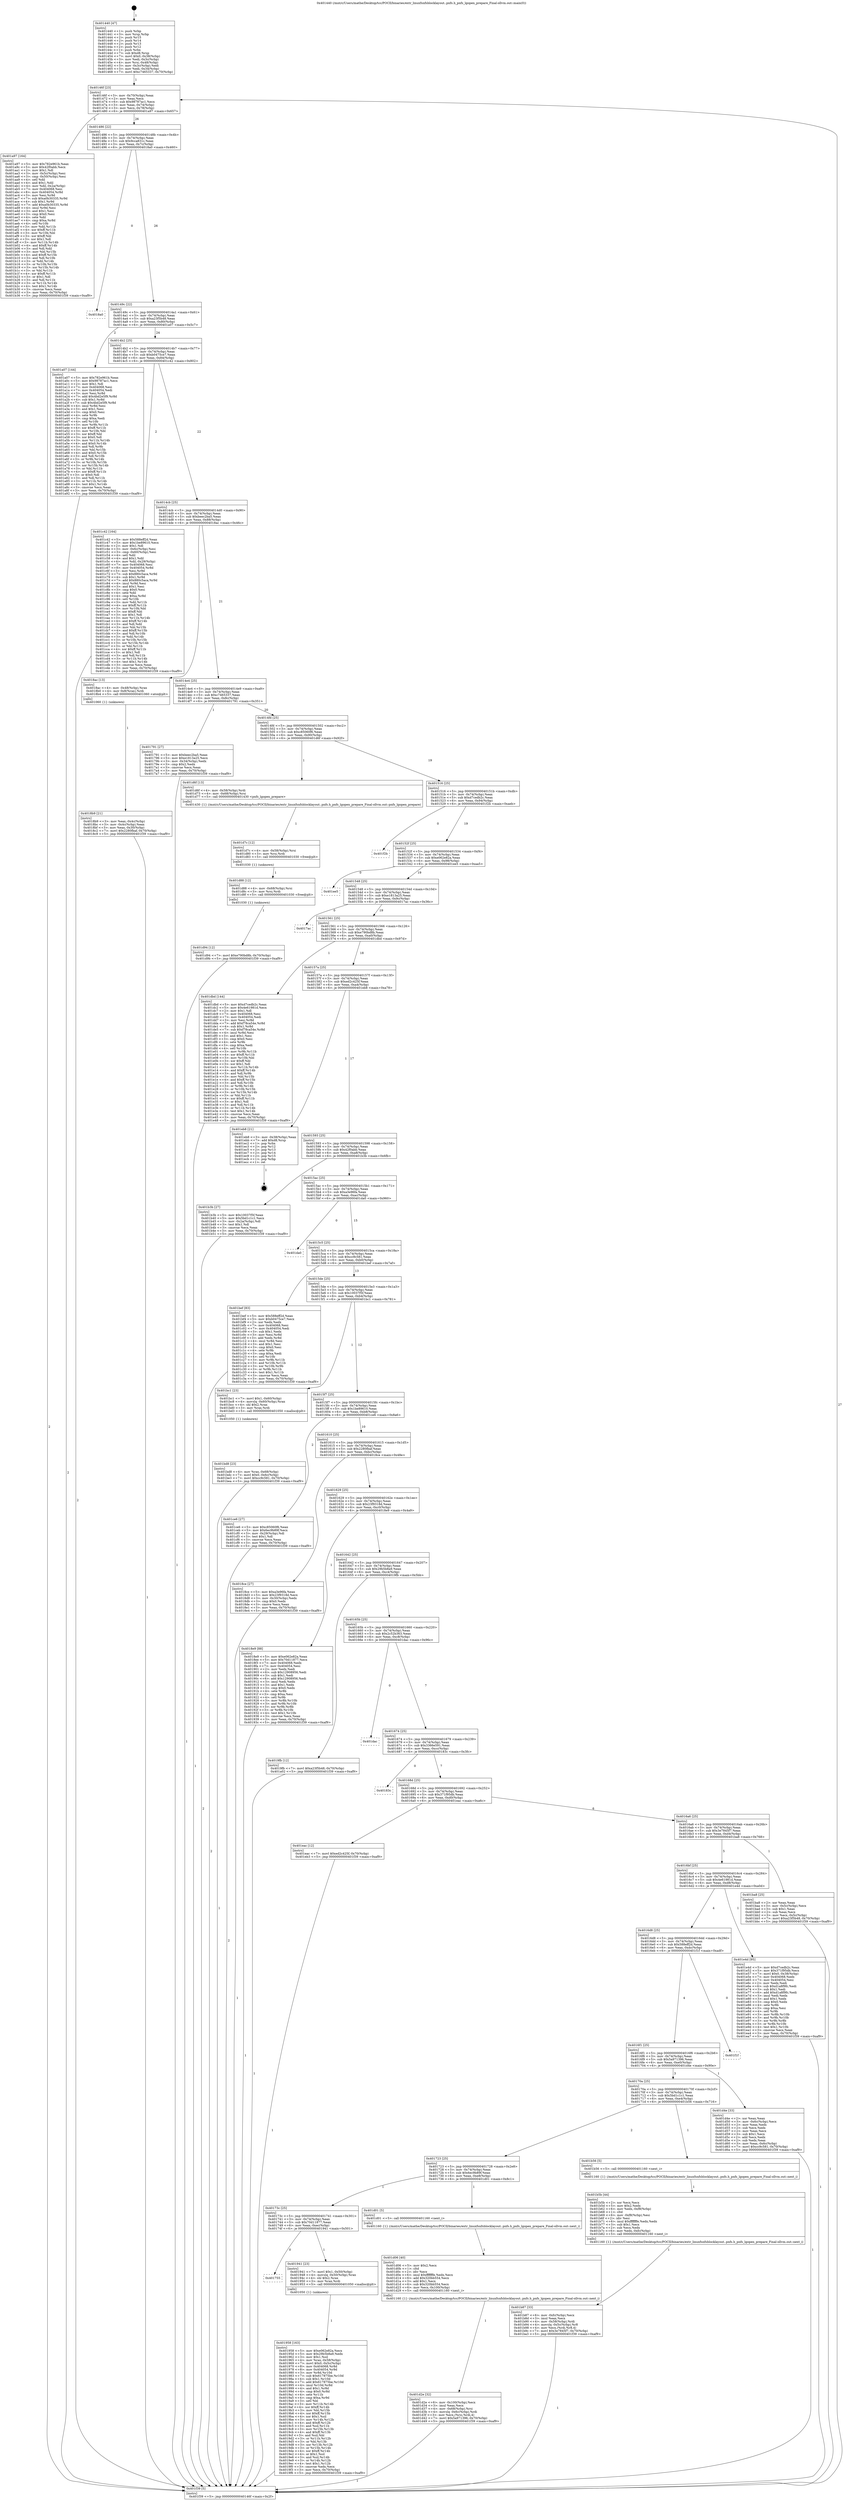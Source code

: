 digraph "0x401440" {
  label = "0x401440 (/mnt/c/Users/mathe/Desktop/tcc/POCII/binaries/extr_linuxfsnfsblocklayout..pnfs.h_pnfs_lgopen_prepare_Final-ollvm.out::main(0))"
  labelloc = "t"
  node[shape=record]

  Entry [label="",width=0.3,height=0.3,shape=circle,fillcolor=black,style=filled]
  "0x40146f" [label="{
     0x40146f [23]\l
     | [instrs]\l
     &nbsp;&nbsp;0x40146f \<+3\>: mov -0x70(%rbp),%eax\l
     &nbsp;&nbsp;0x401472 \<+2\>: mov %eax,%ecx\l
     &nbsp;&nbsp;0x401474 \<+6\>: sub $0x98787ac1,%ecx\l
     &nbsp;&nbsp;0x40147a \<+3\>: mov %eax,-0x74(%rbp)\l
     &nbsp;&nbsp;0x40147d \<+3\>: mov %ecx,-0x78(%rbp)\l
     &nbsp;&nbsp;0x401480 \<+6\>: je 0000000000401a97 \<main+0x657\>\l
  }"]
  "0x401a97" [label="{
     0x401a97 [164]\l
     | [instrs]\l
     &nbsp;&nbsp;0x401a97 \<+5\>: mov $0x782e961b,%eax\l
     &nbsp;&nbsp;0x401a9c \<+5\>: mov $0x42f0abb,%ecx\l
     &nbsp;&nbsp;0x401aa1 \<+2\>: mov $0x1,%dl\l
     &nbsp;&nbsp;0x401aa3 \<+3\>: mov -0x5c(%rbp),%esi\l
     &nbsp;&nbsp;0x401aa6 \<+3\>: cmp -0x50(%rbp),%esi\l
     &nbsp;&nbsp;0x401aa9 \<+4\>: setl %dil\l
     &nbsp;&nbsp;0x401aad \<+4\>: and $0x1,%dil\l
     &nbsp;&nbsp;0x401ab1 \<+4\>: mov %dil,-0x2a(%rbp)\l
     &nbsp;&nbsp;0x401ab5 \<+7\>: mov 0x404068,%esi\l
     &nbsp;&nbsp;0x401abc \<+8\>: mov 0x404054,%r8d\l
     &nbsp;&nbsp;0x401ac4 \<+3\>: mov %esi,%r9d\l
     &nbsp;&nbsp;0x401ac7 \<+7\>: sub $0xa0b30335,%r9d\l
     &nbsp;&nbsp;0x401ace \<+4\>: sub $0x1,%r9d\l
     &nbsp;&nbsp;0x401ad2 \<+7\>: add $0xa0b30335,%r9d\l
     &nbsp;&nbsp;0x401ad9 \<+4\>: imul %r9d,%esi\l
     &nbsp;&nbsp;0x401add \<+3\>: and $0x1,%esi\l
     &nbsp;&nbsp;0x401ae0 \<+3\>: cmp $0x0,%esi\l
     &nbsp;&nbsp;0x401ae3 \<+4\>: sete %dil\l
     &nbsp;&nbsp;0x401ae7 \<+4\>: cmp $0xa,%r8d\l
     &nbsp;&nbsp;0x401aeb \<+4\>: setl %r10b\l
     &nbsp;&nbsp;0x401aef \<+3\>: mov %dil,%r11b\l
     &nbsp;&nbsp;0x401af2 \<+4\>: xor $0xff,%r11b\l
     &nbsp;&nbsp;0x401af6 \<+3\>: mov %r10b,%bl\l
     &nbsp;&nbsp;0x401af9 \<+3\>: xor $0xff,%bl\l
     &nbsp;&nbsp;0x401afc \<+3\>: xor $0x1,%dl\l
     &nbsp;&nbsp;0x401aff \<+3\>: mov %r11b,%r14b\l
     &nbsp;&nbsp;0x401b02 \<+4\>: and $0xff,%r14b\l
     &nbsp;&nbsp;0x401b06 \<+3\>: and %dl,%dil\l
     &nbsp;&nbsp;0x401b09 \<+3\>: mov %bl,%r15b\l
     &nbsp;&nbsp;0x401b0c \<+4\>: and $0xff,%r15b\l
     &nbsp;&nbsp;0x401b10 \<+3\>: and %dl,%r10b\l
     &nbsp;&nbsp;0x401b13 \<+3\>: or %dil,%r14b\l
     &nbsp;&nbsp;0x401b16 \<+3\>: or %r10b,%r15b\l
     &nbsp;&nbsp;0x401b19 \<+3\>: xor %r15b,%r14b\l
     &nbsp;&nbsp;0x401b1c \<+3\>: or %bl,%r11b\l
     &nbsp;&nbsp;0x401b1f \<+4\>: xor $0xff,%r11b\l
     &nbsp;&nbsp;0x401b23 \<+3\>: or $0x1,%dl\l
     &nbsp;&nbsp;0x401b26 \<+3\>: and %dl,%r11b\l
     &nbsp;&nbsp;0x401b29 \<+3\>: or %r11b,%r14b\l
     &nbsp;&nbsp;0x401b2c \<+4\>: test $0x1,%r14b\l
     &nbsp;&nbsp;0x401b30 \<+3\>: cmovne %ecx,%eax\l
     &nbsp;&nbsp;0x401b33 \<+3\>: mov %eax,-0x70(%rbp)\l
     &nbsp;&nbsp;0x401b36 \<+5\>: jmp 0000000000401f39 \<main+0xaf9\>\l
  }"]
  "0x401486" [label="{
     0x401486 [22]\l
     | [instrs]\l
     &nbsp;&nbsp;0x401486 \<+5\>: jmp 000000000040148b \<main+0x4b\>\l
     &nbsp;&nbsp;0x40148b \<+3\>: mov -0x74(%rbp),%eax\l
     &nbsp;&nbsp;0x40148e \<+5\>: sub $0x9cca831c,%eax\l
     &nbsp;&nbsp;0x401493 \<+3\>: mov %eax,-0x7c(%rbp)\l
     &nbsp;&nbsp;0x401496 \<+6\>: je 00000000004018a0 \<main+0x460\>\l
  }"]
  Exit [label="",width=0.3,height=0.3,shape=circle,fillcolor=black,style=filled,peripheries=2]
  "0x4018a0" [label="{
     0x4018a0\l
  }", style=dashed]
  "0x40149c" [label="{
     0x40149c [22]\l
     | [instrs]\l
     &nbsp;&nbsp;0x40149c \<+5\>: jmp 00000000004014a1 \<main+0x61\>\l
     &nbsp;&nbsp;0x4014a1 \<+3\>: mov -0x74(%rbp),%eax\l
     &nbsp;&nbsp;0x4014a4 \<+5\>: sub $0xa23f5b48,%eax\l
     &nbsp;&nbsp;0x4014a9 \<+3\>: mov %eax,-0x80(%rbp)\l
     &nbsp;&nbsp;0x4014ac \<+6\>: je 0000000000401a07 \<main+0x5c7\>\l
  }"]
  "0x401d94" [label="{
     0x401d94 [12]\l
     | [instrs]\l
     &nbsp;&nbsp;0x401d94 \<+7\>: movl $0xe790bd8b,-0x70(%rbp)\l
     &nbsp;&nbsp;0x401d9b \<+5\>: jmp 0000000000401f39 \<main+0xaf9\>\l
  }"]
  "0x401a07" [label="{
     0x401a07 [144]\l
     | [instrs]\l
     &nbsp;&nbsp;0x401a07 \<+5\>: mov $0x782e961b,%eax\l
     &nbsp;&nbsp;0x401a0c \<+5\>: mov $0x98787ac1,%ecx\l
     &nbsp;&nbsp;0x401a11 \<+2\>: mov $0x1,%dl\l
     &nbsp;&nbsp;0x401a13 \<+7\>: mov 0x404068,%esi\l
     &nbsp;&nbsp;0x401a1a \<+7\>: mov 0x404054,%edi\l
     &nbsp;&nbsp;0x401a21 \<+3\>: mov %esi,%r8d\l
     &nbsp;&nbsp;0x401a24 \<+7\>: add $0x4bd2e5f9,%r8d\l
     &nbsp;&nbsp;0x401a2b \<+4\>: sub $0x1,%r8d\l
     &nbsp;&nbsp;0x401a2f \<+7\>: sub $0x4bd2e5f9,%r8d\l
     &nbsp;&nbsp;0x401a36 \<+4\>: imul %r8d,%esi\l
     &nbsp;&nbsp;0x401a3a \<+3\>: and $0x1,%esi\l
     &nbsp;&nbsp;0x401a3d \<+3\>: cmp $0x0,%esi\l
     &nbsp;&nbsp;0x401a40 \<+4\>: sete %r9b\l
     &nbsp;&nbsp;0x401a44 \<+3\>: cmp $0xa,%edi\l
     &nbsp;&nbsp;0x401a47 \<+4\>: setl %r10b\l
     &nbsp;&nbsp;0x401a4b \<+3\>: mov %r9b,%r11b\l
     &nbsp;&nbsp;0x401a4e \<+4\>: xor $0xff,%r11b\l
     &nbsp;&nbsp;0x401a52 \<+3\>: mov %r10b,%bl\l
     &nbsp;&nbsp;0x401a55 \<+3\>: xor $0xff,%bl\l
     &nbsp;&nbsp;0x401a58 \<+3\>: xor $0x0,%dl\l
     &nbsp;&nbsp;0x401a5b \<+3\>: mov %r11b,%r14b\l
     &nbsp;&nbsp;0x401a5e \<+4\>: and $0x0,%r14b\l
     &nbsp;&nbsp;0x401a62 \<+3\>: and %dl,%r9b\l
     &nbsp;&nbsp;0x401a65 \<+3\>: mov %bl,%r15b\l
     &nbsp;&nbsp;0x401a68 \<+4\>: and $0x0,%r15b\l
     &nbsp;&nbsp;0x401a6c \<+3\>: and %dl,%r10b\l
     &nbsp;&nbsp;0x401a6f \<+3\>: or %r9b,%r14b\l
     &nbsp;&nbsp;0x401a72 \<+3\>: or %r10b,%r15b\l
     &nbsp;&nbsp;0x401a75 \<+3\>: xor %r15b,%r14b\l
     &nbsp;&nbsp;0x401a78 \<+3\>: or %bl,%r11b\l
     &nbsp;&nbsp;0x401a7b \<+4\>: xor $0xff,%r11b\l
     &nbsp;&nbsp;0x401a7f \<+3\>: or $0x0,%dl\l
     &nbsp;&nbsp;0x401a82 \<+3\>: and %dl,%r11b\l
     &nbsp;&nbsp;0x401a85 \<+3\>: or %r11b,%r14b\l
     &nbsp;&nbsp;0x401a88 \<+4\>: test $0x1,%r14b\l
     &nbsp;&nbsp;0x401a8c \<+3\>: cmovne %ecx,%eax\l
     &nbsp;&nbsp;0x401a8f \<+3\>: mov %eax,-0x70(%rbp)\l
     &nbsp;&nbsp;0x401a92 \<+5\>: jmp 0000000000401f39 \<main+0xaf9\>\l
  }"]
  "0x4014b2" [label="{
     0x4014b2 [25]\l
     | [instrs]\l
     &nbsp;&nbsp;0x4014b2 \<+5\>: jmp 00000000004014b7 \<main+0x77\>\l
     &nbsp;&nbsp;0x4014b7 \<+3\>: mov -0x74(%rbp),%eax\l
     &nbsp;&nbsp;0x4014ba \<+5\>: sub $0xb0475ce7,%eax\l
     &nbsp;&nbsp;0x4014bf \<+6\>: mov %eax,-0x84(%rbp)\l
     &nbsp;&nbsp;0x4014c5 \<+6\>: je 0000000000401c42 \<main+0x802\>\l
  }"]
  "0x401d88" [label="{
     0x401d88 [12]\l
     | [instrs]\l
     &nbsp;&nbsp;0x401d88 \<+4\>: mov -0x68(%rbp),%rsi\l
     &nbsp;&nbsp;0x401d8c \<+3\>: mov %rsi,%rdi\l
     &nbsp;&nbsp;0x401d8f \<+5\>: call 0000000000401030 \<free@plt\>\l
     | [calls]\l
     &nbsp;&nbsp;0x401030 \{1\} (unknown)\l
  }"]
  "0x401c42" [label="{
     0x401c42 [164]\l
     | [instrs]\l
     &nbsp;&nbsp;0x401c42 \<+5\>: mov $0x588eff2d,%eax\l
     &nbsp;&nbsp;0x401c47 \<+5\>: mov $0x1be89610,%ecx\l
     &nbsp;&nbsp;0x401c4c \<+2\>: mov $0x1,%dl\l
     &nbsp;&nbsp;0x401c4e \<+3\>: mov -0x6c(%rbp),%esi\l
     &nbsp;&nbsp;0x401c51 \<+3\>: cmp -0x60(%rbp),%esi\l
     &nbsp;&nbsp;0x401c54 \<+4\>: setl %dil\l
     &nbsp;&nbsp;0x401c58 \<+4\>: and $0x1,%dil\l
     &nbsp;&nbsp;0x401c5c \<+4\>: mov %dil,-0x29(%rbp)\l
     &nbsp;&nbsp;0x401c60 \<+7\>: mov 0x404068,%esi\l
     &nbsp;&nbsp;0x401c67 \<+8\>: mov 0x404054,%r8d\l
     &nbsp;&nbsp;0x401c6f \<+3\>: mov %esi,%r9d\l
     &nbsp;&nbsp;0x401c72 \<+7\>: sub $0x880c5aca,%r9d\l
     &nbsp;&nbsp;0x401c79 \<+4\>: sub $0x1,%r9d\l
     &nbsp;&nbsp;0x401c7d \<+7\>: add $0x880c5aca,%r9d\l
     &nbsp;&nbsp;0x401c84 \<+4\>: imul %r9d,%esi\l
     &nbsp;&nbsp;0x401c88 \<+3\>: and $0x1,%esi\l
     &nbsp;&nbsp;0x401c8b \<+3\>: cmp $0x0,%esi\l
     &nbsp;&nbsp;0x401c8e \<+4\>: sete %dil\l
     &nbsp;&nbsp;0x401c92 \<+4\>: cmp $0xa,%r8d\l
     &nbsp;&nbsp;0x401c96 \<+4\>: setl %r10b\l
     &nbsp;&nbsp;0x401c9a \<+3\>: mov %dil,%r11b\l
     &nbsp;&nbsp;0x401c9d \<+4\>: xor $0xff,%r11b\l
     &nbsp;&nbsp;0x401ca1 \<+3\>: mov %r10b,%bl\l
     &nbsp;&nbsp;0x401ca4 \<+3\>: xor $0xff,%bl\l
     &nbsp;&nbsp;0x401ca7 \<+3\>: xor $0x1,%dl\l
     &nbsp;&nbsp;0x401caa \<+3\>: mov %r11b,%r14b\l
     &nbsp;&nbsp;0x401cad \<+4\>: and $0xff,%r14b\l
     &nbsp;&nbsp;0x401cb1 \<+3\>: and %dl,%dil\l
     &nbsp;&nbsp;0x401cb4 \<+3\>: mov %bl,%r15b\l
     &nbsp;&nbsp;0x401cb7 \<+4\>: and $0xff,%r15b\l
     &nbsp;&nbsp;0x401cbb \<+3\>: and %dl,%r10b\l
     &nbsp;&nbsp;0x401cbe \<+3\>: or %dil,%r14b\l
     &nbsp;&nbsp;0x401cc1 \<+3\>: or %r10b,%r15b\l
     &nbsp;&nbsp;0x401cc4 \<+3\>: xor %r15b,%r14b\l
     &nbsp;&nbsp;0x401cc7 \<+3\>: or %bl,%r11b\l
     &nbsp;&nbsp;0x401cca \<+4\>: xor $0xff,%r11b\l
     &nbsp;&nbsp;0x401cce \<+3\>: or $0x1,%dl\l
     &nbsp;&nbsp;0x401cd1 \<+3\>: and %dl,%r11b\l
     &nbsp;&nbsp;0x401cd4 \<+3\>: or %r11b,%r14b\l
     &nbsp;&nbsp;0x401cd7 \<+4\>: test $0x1,%r14b\l
     &nbsp;&nbsp;0x401cdb \<+3\>: cmovne %ecx,%eax\l
     &nbsp;&nbsp;0x401cde \<+3\>: mov %eax,-0x70(%rbp)\l
     &nbsp;&nbsp;0x401ce1 \<+5\>: jmp 0000000000401f39 \<main+0xaf9\>\l
  }"]
  "0x4014cb" [label="{
     0x4014cb [25]\l
     | [instrs]\l
     &nbsp;&nbsp;0x4014cb \<+5\>: jmp 00000000004014d0 \<main+0x90\>\l
     &nbsp;&nbsp;0x4014d0 \<+3\>: mov -0x74(%rbp),%eax\l
     &nbsp;&nbsp;0x4014d3 \<+5\>: sub $0xbeec2ba5,%eax\l
     &nbsp;&nbsp;0x4014d8 \<+6\>: mov %eax,-0x88(%rbp)\l
     &nbsp;&nbsp;0x4014de \<+6\>: je 00000000004018ac \<main+0x46c\>\l
  }"]
  "0x401d7c" [label="{
     0x401d7c [12]\l
     | [instrs]\l
     &nbsp;&nbsp;0x401d7c \<+4\>: mov -0x58(%rbp),%rsi\l
     &nbsp;&nbsp;0x401d80 \<+3\>: mov %rsi,%rdi\l
     &nbsp;&nbsp;0x401d83 \<+5\>: call 0000000000401030 \<free@plt\>\l
     | [calls]\l
     &nbsp;&nbsp;0x401030 \{1\} (unknown)\l
  }"]
  "0x4018ac" [label="{
     0x4018ac [13]\l
     | [instrs]\l
     &nbsp;&nbsp;0x4018ac \<+4\>: mov -0x48(%rbp),%rax\l
     &nbsp;&nbsp;0x4018b0 \<+4\>: mov 0x8(%rax),%rdi\l
     &nbsp;&nbsp;0x4018b4 \<+5\>: call 0000000000401060 \<atoi@plt\>\l
     | [calls]\l
     &nbsp;&nbsp;0x401060 \{1\} (unknown)\l
  }"]
  "0x4014e4" [label="{
     0x4014e4 [25]\l
     | [instrs]\l
     &nbsp;&nbsp;0x4014e4 \<+5\>: jmp 00000000004014e9 \<main+0xa9\>\l
     &nbsp;&nbsp;0x4014e9 \<+3\>: mov -0x74(%rbp),%eax\l
     &nbsp;&nbsp;0x4014ec \<+5\>: sub $0xc7465337,%eax\l
     &nbsp;&nbsp;0x4014f1 \<+6\>: mov %eax,-0x8c(%rbp)\l
     &nbsp;&nbsp;0x4014f7 \<+6\>: je 0000000000401791 \<main+0x351\>\l
  }"]
  "0x401d2e" [label="{
     0x401d2e [32]\l
     | [instrs]\l
     &nbsp;&nbsp;0x401d2e \<+6\>: mov -0x100(%rbp),%ecx\l
     &nbsp;&nbsp;0x401d34 \<+3\>: imul %eax,%ecx\l
     &nbsp;&nbsp;0x401d37 \<+4\>: mov -0x68(%rbp),%rsi\l
     &nbsp;&nbsp;0x401d3b \<+4\>: movslq -0x6c(%rbp),%rdi\l
     &nbsp;&nbsp;0x401d3f \<+3\>: mov %ecx,(%rsi,%rdi,4)\l
     &nbsp;&nbsp;0x401d42 \<+7\>: movl $0x5a971396,-0x70(%rbp)\l
     &nbsp;&nbsp;0x401d49 \<+5\>: jmp 0000000000401f39 \<main+0xaf9\>\l
  }"]
  "0x401791" [label="{
     0x401791 [27]\l
     | [instrs]\l
     &nbsp;&nbsp;0x401791 \<+5\>: mov $0xbeec2ba5,%eax\l
     &nbsp;&nbsp;0x401796 \<+5\>: mov $0xe1813a25,%ecx\l
     &nbsp;&nbsp;0x40179b \<+3\>: mov -0x34(%rbp),%edx\l
     &nbsp;&nbsp;0x40179e \<+3\>: cmp $0x2,%edx\l
     &nbsp;&nbsp;0x4017a1 \<+3\>: cmovne %ecx,%eax\l
     &nbsp;&nbsp;0x4017a4 \<+3\>: mov %eax,-0x70(%rbp)\l
     &nbsp;&nbsp;0x4017a7 \<+5\>: jmp 0000000000401f39 \<main+0xaf9\>\l
  }"]
  "0x4014fd" [label="{
     0x4014fd [25]\l
     | [instrs]\l
     &nbsp;&nbsp;0x4014fd \<+5\>: jmp 0000000000401502 \<main+0xc2\>\l
     &nbsp;&nbsp;0x401502 \<+3\>: mov -0x74(%rbp),%eax\l
     &nbsp;&nbsp;0x401505 \<+5\>: sub $0xc85060f6,%eax\l
     &nbsp;&nbsp;0x40150a \<+6\>: mov %eax,-0x90(%rbp)\l
     &nbsp;&nbsp;0x401510 \<+6\>: je 0000000000401d6f \<main+0x92f\>\l
  }"]
  "0x401f39" [label="{
     0x401f39 [5]\l
     | [instrs]\l
     &nbsp;&nbsp;0x401f39 \<+5\>: jmp 000000000040146f \<main+0x2f\>\l
  }"]
  "0x401440" [label="{
     0x401440 [47]\l
     | [instrs]\l
     &nbsp;&nbsp;0x401440 \<+1\>: push %rbp\l
     &nbsp;&nbsp;0x401441 \<+3\>: mov %rsp,%rbp\l
     &nbsp;&nbsp;0x401444 \<+2\>: push %r15\l
     &nbsp;&nbsp;0x401446 \<+2\>: push %r14\l
     &nbsp;&nbsp;0x401448 \<+2\>: push %r13\l
     &nbsp;&nbsp;0x40144a \<+2\>: push %r12\l
     &nbsp;&nbsp;0x40144c \<+1\>: push %rbx\l
     &nbsp;&nbsp;0x40144d \<+7\>: sub $0xd8,%rsp\l
     &nbsp;&nbsp;0x401454 \<+7\>: movl $0x0,-0x38(%rbp)\l
     &nbsp;&nbsp;0x40145b \<+3\>: mov %edi,-0x3c(%rbp)\l
     &nbsp;&nbsp;0x40145e \<+4\>: mov %rsi,-0x48(%rbp)\l
     &nbsp;&nbsp;0x401462 \<+3\>: mov -0x3c(%rbp),%edi\l
     &nbsp;&nbsp;0x401465 \<+3\>: mov %edi,-0x34(%rbp)\l
     &nbsp;&nbsp;0x401468 \<+7\>: movl $0xc7465337,-0x70(%rbp)\l
  }"]
  "0x4018b9" [label="{
     0x4018b9 [21]\l
     | [instrs]\l
     &nbsp;&nbsp;0x4018b9 \<+3\>: mov %eax,-0x4c(%rbp)\l
     &nbsp;&nbsp;0x4018bc \<+3\>: mov -0x4c(%rbp),%eax\l
     &nbsp;&nbsp;0x4018bf \<+3\>: mov %eax,-0x30(%rbp)\l
     &nbsp;&nbsp;0x4018c2 \<+7\>: movl $0x2280fbaf,-0x70(%rbp)\l
     &nbsp;&nbsp;0x4018c9 \<+5\>: jmp 0000000000401f39 \<main+0xaf9\>\l
  }"]
  "0x401d06" [label="{
     0x401d06 [40]\l
     | [instrs]\l
     &nbsp;&nbsp;0x401d06 \<+5\>: mov $0x2,%ecx\l
     &nbsp;&nbsp;0x401d0b \<+1\>: cltd\l
     &nbsp;&nbsp;0x401d0c \<+2\>: idiv %ecx\l
     &nbsp;&nbsp;0x401d0e \<+6\>: imul $0xfffffffe,%edx,%ecx\l
     &nbsp;&nbsp;0x401d14 \<+6\>: add $0x320bb554,%ecx\l
     &nbsp;&nbsp;0x401d1a \<+3\>: add $0x1,%ecx\l
     &nbsp;&nbsp;0x401d1d \<+6\>: sub $0x320bb554,%ecx\l
     &nbsp;&nbsp;0x401d23 \<+6\>: mov %ecx,-0x100(%rbp)\l
     &nbsp;&nbsp;0x401d29 \<+5\>: call 0000000000401160 \<next_i\>\l
     | [calls]\l
     &nbsp;&nbsp;0x401160 \{1\} (/mnt/c/Users/mathe/Desktop/tcc/POCII/binaries/extr_linuxfsnfsblocklayout..pnfs.h_pnfs_lgopen_prepare_Final-ollvm.out::next_i)\l
  }"]
  "0x401d6f" [label="{
     0x401d6f [13]\l
     | [instrs]\l
     &nbsp;&nbsp;0x401d6f \<+4\>: mov -0x58(%rbp),%rdi\l
     &nbsp;&nbsp;0x401d73 \<+4\>: mov -0x68(%rbp),%rsi\l
     &nbsp;&nbsp;0x401d77 \<+5\>: call 0000000000401430 \<pnfs_lgopen_prepare\>\l
     | [calls]\l
     &nbsp;&nbsp;0x401430 \{1\} (/mnt/c/Users/mathe/Desktop/tcc/POCII/binaries/extr_linuxfsnfsblocklayout..pnfs.h_pnfs_lgopen_prepare_Final-ollvm.out::pnfs_lgopen_prepare)\l
  }"]
  "0x401516" [label="{
     0x401516 [25]\l
     | [instrs]\l
     &nbsp;&nbsp;0x401516 \<+5\>: jmp 000000000040151b \<main+0xdb\>\l
     &nbsp;&nbsp;0x40151b \<+3\>: mov -0x74(%rbp),%eax\l
     &nbsp;&nbsp;0x40151e \<+5\>: sub $0xd7cedb2c,%eax\l
     &nbsp;&nbsp;0x401523 \<+6\>: mov %eax,-0x94(%rbp)\l
     &nbsp;&nbsp;0x401529 \<+6\>: je 0000000000401f2b \<main+0xaeb\>\l
  }"]
  "0x401bd8" [label="{
     0x401bd8 [23]\l
     | [instrs]\l
     &nbsp;&nbsp;0x401bd8 \<+4\>: mov %rax,-0x68(%rbp)\l
     &nbsp;&nbsp;0x401bdc \<+7\>: movl $0x0,-0x6c(%rbp)\l
     &nbsp;&nbsp;0x401be3 \<+7\>: movl $0xcc9c581,-0x70(%rbp)\l
     &nbsp;&nbsp;0x401bea \<+5\>: jmp 0000000000401f39 \<main+0xaf9\>\l
  }"]
  "0x401f2b" [label="{
     0x401f2b\l
  }", style=dashed]
  "0x40152f" [label="{
     0x40152f [25]\l
     | [instrs]\l
     &nbsp;&nbsp;0x40152f \<+5\>: jmp 0000000000401534 \<main+0xf4\>\l
     &nbsp;&nbsp;0x401534 \<+3\>: mov -0x74(%rbp),%eax\l
     &nbsp;&nbsp;0x401537 \<+5\>: sub $0xe062e82a,%eax\l
     &nbsp;&nbsp;0x40153c \<+6\>: mov %eax,-0x98(%rbp)\l
     &nbsp;&nbsp;0x401542 \<+6\>: je 0000000000401ee5 \<main+0xaa5\>\l
  }"]
  "0x401b87" [label="{
     0x401b87 [33]\l
     | [instrs]\l
     &nbsp;&nbsp;0x401b87 \<+6\>: mov -0xfc(%rbp),%ecx\l
     &nbsp;&nbsp;0x401b8d \<+3\>: imul %eax,%ecx\l
     &nbsp;&nbsp;0x401b90 \<+4\>: mov -0x58(%rbp),%rdi\l
     &nbsp;&nbsp;0x401b94 \<+4\>: movslq -0x5c(%rbp),%r8\l
     &nbsp;&nbsp;0x401b98 \<+4\>: mov %ecx,(%rdi,%r8,4)\l
     &nbsp;&nbsp;0x401b9c \<+7\>: movl $0x3e7845f7,-0x70(%rbp)\l
     &nbsp;&nbsp;0x401ba3 \<+5\>: jmp 0000000000401f39 \<main+0xaf9\>\l
  }"]
  "0x401ee5" [label="{
     0x401ee5\l
  }", style=dashed]
  "0x401548" [label="{
     0x401548 [25]\l
     | [instrs]\l
     &nbsp;&nbsp;0x401548 \<+5\>: jmp 000000000040154d \<main+0x10d\>\l
     &nbsp;&nbsp;0x40154d \<+3\>: mov -0x74(%rbp),%eax\l
     &nbsp;&nbsp;0x401550 \<+5\>: sub $0xe1813a25,%eax\l
     &nbsp;&nbsp;0x401555 \<+6\>: mov %eax,-0x9c(%rbp)\l
     &nbsp;&nbsp;0x40155b \<+6\>: je 00000000004017ac \<main+0x36c\>\l
  }"]
  "0x401b5b" [label="{
     0x401b5b [44]\l
     | [instrs]\l
     &nbsp;&nbsp;0x401b5b \<+2\>: xor %ecx,%ecx\l
     &nbsp;&nbsp;0x401b5d \<+5\>: mov $0x2,%edx\l
     &nbsp;&nbsp;0x401b62 \<+6\>: mov %edx,-0xf8(%rbp)\l
     &nbsp;&nbsp;0x401b68 \<+1\>: cltd\l
     &nbsp;&nbsp;0x401b69 \<+6\>: mov -0xf8(%rbp),%esi\l
     &nbsp;&nbsp;0x401b6f \<+2\>: idiv %esi\l
     &nbsp;&nbsp;0x401b71 \<+6\>: imul $0xfffffffe,%edx,%edx\l
     &nbsp;&nbsp;0x401b77 \<+3\>: sub $0x1,%ecx\l
     &nbsp;&nbsp;0x401b7a \<+2\>: sub %ecx,%edx\l
     &nbsp;&nbsp;0x401b7c \<+6\>: mov %edx,-0xfc(%rbp)\l
     &nbsp;&nbsp;0x401b82 \<+5\>: call 0000000000401160 \<next_i\>\l
     | [calls]\l
     &nbsp;&nbsp;0x401160 \{1\} (/mnt/c/Users/mathe/Desktop/tcc/POCII/binaries/extr_linuxfsnfsblocklayout..pnfs.h_pnfs_lgopen_prepare_Final-ollvm.out::next_i)\l
  }"]
  "0x4017ac" [label="{
     0x4017ac\l
  }", style=dashed]
  "0x401561" [label="{
     0x401561 [25]\l
     | [instrs]\l
     &nbsp;&nbsp;0x401561 \<+5\>: jmp 0000000000401566 \<main+0x126\>\l
     &nbsp;&nbsp;0x401566 \<+3\>: mov -0x74(%rbp),%eax\l
     &nbsp;&nbsp;0x401569 \<+5\>: sub $0xe790bd8b,%eax\l
     &nbsp;&nbsp;0x40156e \<+6\>: mov %eax,-0xa0(%rbp)\l
     &nbsp;&nbsp;0x401574 \<+6\>: je 0000000000401dbd \<main+0x97d\>\l
  }"]
  "0x401958" [label="{
     0x401958 [163]\l
     | [instrs]\l
     &nbsp;&nbsp;0x401958 \<+5\>: mov $0xe062e82a,%ecx\l
     &nbsp;&nbsp;0x40195d \<+5\>: mov $0x29b5b8a9,%edx\l
     &nbsp;&nbsp;0x401962 \<+3\>: mov $0x1,%sil\l
     &nbsp;&nbsp;0x401965 \<+4\>: mov %rax,-0x58(%rbp)\l
     &nbsp;&nbsp;0x401969 \<+7\>: movl $0x0,-0x5c(%rbp)\l
     &nbsp;&nbsp;0x401970 \<+8\>: mov 0x404068,%r8d\l
     &nbsp;&nbsp;0x401978 \<+8\>: mov 0x404054,%r9d\l
     &nbsp;&nbsp;0x401980 \<+3\>: mov %r8d,%r10d\l
     &nbsp;&nbsp;0x401983 \<+7\>: sub $0x617875be,%r10d\l
     &nbsp;&nbsp;0x40198a \<+4\>: sub $0x1,%r10d\l
     &nbsp;&nbsp;0x40198e \<+7\>: add $0x617875be,%r10d\l
     &nbsp;&nbsp;0x401995 \<+4\>: imul %r10d,%r8d\l
     &nbsp;&nbsp;0x401999 \<+4\>: and $0x1,%r8d\l
     &nbsp;&nbsp;0x40199d \<+4\>: cmp $0x0,%r8d\l
     &nbsp;&nbsp;0x4019a1 \<+4\>: sete %r11b\l
     &nbsp;&nbsp;0x4019a5 \<+4\>: cmp $0xa,%r9d\l
     &nbsp;&nbsp;0x4019a9 \<+3\>: setl %bl\l
     &nbsp;&nbsp;0x4019ac \<+3\>: mov %r11b,%r14b\l
     &nbsp;&nbsp;0x4019af \<+4\>: xor $0xff,%r14b\l
     &nbsp;&nbsp;0x4019b3 \<+3\>: mov %bl,%r15b\l
     &nbsp;&nbsp;0x4019b6 \<+4\>: xor $0xff,%r15b\l
     &nbsp;&nbsp;0x4019ba \<+4\>: xor $0x1,%sil\l
     &nbsp;&nbsp;0x4019be \<+3\>: mov %r14b,%r12b\l
     &nbsp;&nbsp;0x4019c1 \<+4\>: and $0xff,%r12b\l
     &nbsp;&nbsp;0x4019c5 \<+3\>: and %sil,%r11b\l
     &nbsp;&nbsp;0x4019c8 \<+3\>: mov %r15b,%r13b\l
     &nbsp;&nbsp;0x4019cb \<+4\>: and $0xff,%r13b\l
     &nbsp;&nbsp;0x4019cf \<+3\>: and %sil,%bl\l
     &nbsp;&nbsp;0x4019d2 \<+3\>: or %r11b,%r12b\l
     &nbsp;&nbsp;0x4019d5 \<+3\>: or %bl,%r13b\l
     &nbsp;&nbsp;0x4019d8 \<+3\>: xor %r13b,%r12b\l
     &nbsp;&nbsp;0x4019db \<+3\>: or %r15b,%r14b\l
     &nbsp;&nbsp;0x4019de \<+4\>: xor $0xff,%r14b\l
     &nbsp;&nbsp;0x4019e2 \<+4\>: or $0x1,%sil\l
     &nbsp;&nbsp;0x4019e6 \<+3\>: and %sil,%r14b\l
     &nbsp;&nbsp;0x4019e9 \<+3\>: or %r14b,%r12b\l
     &nbsp;&nbsp;0x4019ec \<+4\>: test $0x1,%r12b\l
     &nbsp;&nbsp;0x4019f0 \<+3\>: cmovne %edx,%ecx\l
     &nbsp;&nbsp;0x4019f3 \<+3\>: mov %ecx,-0x70(%rbp)\l
     &nbsp;&nbsp;0x4019f6 \<+5\>: jmp 0000000000401f39 \<main+0xaf9\>\l
  }"]
  "0x401dbd" [label="{
     0x401dbd [144]\l
     | [instrs]\l
     &nbsp;&nbsp;0x401dbd \<+5\>: mov $0xd7cedb2c,%eax\l
     &nbsp;&nbsp;0x401dc2 \<+5\>: mov $0x4e61981d,%ecx\l
     &nbsp;&nbsp;0x401dc7 \<+2\>: mov $0x1,%dl\l
     &nbsp;&nbsp;0x401dc9 \<+7\>: mov 0x404068,%esi\l
     &nbsp;&nbsp;0x401dd0 \<+7\>: mov 0x404054,%edi\l
     &nbsp;&nbsp;0x401dd7 \<+3\>: mov %esi,%r8d\l
     &nbsp;&nbsp;0x401dda \<+7\>: add $0xf78ca54e,%r8d\l
     &nbsp;&nbsp;0x401de1 \<+4\>: sub $0x1,%r8d\l
     &nbsp;&nbsp;0x401de5 \<+7\>: sub $0xf78ca54e,%r8d\l
     &nbsp;&nbsp;0x401dec \<+4\>: imul %r8d,%esi\l
     &nbsp;&nbsp;0x401df0 \<+3\>: and $0x1,%esi\l
     &nbsp;&nbsp;0x401df3 \<+3\>: cmp $0x0,%esi\l
     &nbsp;&nbsp;0x401df6 \<+4\>: sete %r9b\l
     &nbsp;&nbsp;0x401dfa \<+3\>: cmp $0xa,%edi\l
     &nbsp;&nbsp;0x401dfd \<+4\>: setl %r10b\l
     &nbsp;&nbsp;0x401e01 \<+3\>: mov %r9b,%r11b\l
     &nbsp;&nbsp;0x401e04 \<+4\>: xor $0xff,%r11b\l
     &nbsp;&nbsp;0x401e08 \<+3\>: mov %r10b,%bl\l
     &nbsp;&nbsp;0x401e0b \<+3\>: xor $0xff,%bl\l
     &nbsp;&nbsp;0x401e0e \<+3\>: xor $0x1,%dl\l
     &nbsp;&nbsp;0x401e11 \<+3\>: mov %r11b,%r14b\l
     &nbsp;&nbsp;0x401e14 \<+4\>: and $0xff,%r14b\l
     &nbsp;&nbsp;0x401e18 \<+3\>: and %dl,%r9b\l
     &nbsp;&nbsp;0x401e1b \<+3\>: mov %bl,%r15b\l
     &nbsp;&nbsp;0x401e1e \<+4\>: and $0xff,%r15b\l
     &nbsp;&nbsp;0x401e22 \<+3\>: and %dl,%r10b\l
     &nbsp;&nbsp;0x401e25 \<+3\>: or %r9b,%r14b\l
     &nbsp;&nbsp;0x401e28 \<+3\>: or %r10b,%r15b\l
     &nbsp;&nbsp;0x401e2b \<+3\>: xor %r15b,%r14b\l
     &nbsp;&nbsp;0x401e2e \<+3\>: or %bl,%r11b\l
     &nbsp;&nbsp;0x401e31 \<+4\>: xor $0xff,%r11b\l
     &nbsp;&nbsp;0x401e35 \<+3\>: or $0x1,%dl\l
     &nbsp;&nbsp;0x401e38 \<+3\>: and %dl,%r11b\l
     &nbsp;&nbsp;0x401e3b \<+3\>: or %r11b,%r14b\l
     &nbsp;&nbsp;0x401e3e \<+4\>: test $0x1,%r14b\l
     &nbsp;&nbsp;0x401e42 \<+3\>: cmovne %ecx,%eax\l
     &nbsp;&nbsp;0x401e45 \<+3\>: mov %eax,-0x70(%rbp)\l
     &nbsp;&nbsp;0x401e48 \<+5\>: jmp 0000000000401f39 \<main+0xaf9\>\l
  }"]
  "0x40157a" [label="{
     0x40157a [25]\l
     | [instrs]\l
     &nbsp;&nbsp;0x40157a \<+5\>: jmp 000000000040157f \<main+0x13f\>\l
     &nbsp;&nbsp;0x40157f \<+3\>: mov -0x74(%rbp),%eax\l
     &nbsp;&nbsp;0x401582 \<+5\>: sub $0xed2c425f,%eax\l
     &nbsp;&nbsp;0x401587 \<+6\>: mov %eax,-0xa4(%rbp)\l
     &nbsp;&nbsp;0x40158d \<+6\>: je 0000000000401eb8 \<main+0xa78\>\l
  }"]
  "0x401755" [label="{
     0x401755\l
  }", style=dashed]
  "0x401eb8" [label="{
     0x401eb8 [21]\l
     | [instrs]\l
     &nbsp;&nbsp;0x401eb8 \<+3\>: mov -0x38(%rbp),%eax\l
     &nbsp;&nbsp;0x401ebb \<+7\>: add $0xd8,%rsp\l
     &nbsp;&nbsp;0x401ec2 \<+1\>: pop %rbx\l
     &nbsp;&nbsp;0x401ec3 \<+2\>: pop %r12\l
     &nbsp;&nbsp;0x401ec5 \<+2\>: pop %r13\l
     &nbsp;&nbsp;0x401ec7 \<+2\>: pop %r14\l
     &nbsp;&nbsp;0x401ec9 \<+2\>: pop %r15\l
     &nbsp;&nbsp;0x401ecb \<+1\>: pop %rbp\l
     &nbsp;&nbsp;0x401ecc \<+1\>: ret\l
  }"]
  "0x401593" [label="{
     0x401593 [25]\l
     | [instrs]\l
     &nbsp;&nbsp;0x401593 \<+5\>: jmp 0000000000401598 \<main+0x158\>\l
     &nbsp;&nbsp;0x401598 \<+3\>: mov -0x74(%rbp),%eax\l
     &nbsp;&nbsp;0x40159b \<+5\>: sub $0x42f0abb,%eax\l
     &nbsp;&nbsp;0x4015a0 \<+6\>: mov %eax,-0xa8(%rbp)\l
     &nbsp;&nbsp;0x4015a6 \<+6\>: je 0000000000401b3b \<main+0x6fb\>\l
  }"]
  "0x401941" [label="{
     0x401941 [23]\l
     | [instrs]\l
     &nbsp;&nbsp;0x401941 \<+7\>: movl $0x1,-0x50(%rbp)\l
     &nbsp;&nbsp;0x401948 \<+4\>: movslq -0x50(%rbp),%rax\l
     &nbsp;&nbsp;0x40194c \<+4\>: shl $0x2,%rax\l
     &nbsp;&nbsp;0x401950 \<+3\>: mov %rax,%rdi\l
     &nbsp;&nbsp;0x401953 \<+5\>: call 0000000000401050 \<malloc@plt\>\l
     | [calls]\l
     &nbsp;&nbsp;0x401050 \{1\} (unknown)\l
  }"]
  "0x401b3b" [label="{
     0x401b3b [27]\l
     | [instrs]\l
     &nbsp;&nbsp;0x401b3b \<+5\>: mov $0x10037f5f,%eax\l
     &nbsp;&nbsp;0x401b40 \<+5\>: mov $0x5bd1c1c1,%ecx\l
     &nbsp;&nbsp;0x401b45 \<+3\>: mov -0x2a(%rbp),%dl\l
     &nbsp;&nbsp;0x401b48 \<+3\>: test $0x1,%dl\l
     &nbsp;&nbsp;0x401b4b \<+3\>: cmovne %ecx,%eax\l
     &nbsp;&nbsp;0x401b4e \<+3\>: mov %eax,-0x70(%rbp)\l
     &nbsp;&nbsp;0x401b51 \<+5\>: jmp 0000000000401f39 \<main+0xaf9\>\l
  }"]
  "0x4015ac" [label="{
     0x4015ac [25]\l
     | [instrs]\l
     &nbsp;&nbsp;0x4015ac \<+5\>: jmp 00000000004015b1 \<main+0x171\>\l
     &nbsp;&nbsp;0x4015b1 \<+3\>: mov -0x74(%rbp),%eax\l
     &nbsp;&nbsp;0x4015b4 \<+5\>: sub $0xa3e96fa,%eax\l
     &nbsp;&nbsp;0x4015b9 \<+6\>: mov %eax,-0xac(%rbp)\l
     &nbsp;&nbsp;0x4015bf \<+6\>: je 0000000000401da0 \<main+0x960\>\l
  }"]
  "0x40173c" [label="{
     0x40173c [25]\l
     | [instrs]\l
     &nbsp;&nbsp;0x40173c \<+5\>: jmp 0000000000401741 \<main+0x301\>\l
     &nbsp;&nbsp;0x401741 \<+3\>: mov -0x74(%rbp),%eax\l
     &nbsp;&nbsp;0x401744 \<+5\>: sub $0x70d11877,%eax\l
     &nbsp;&nbsp;0x401749 \<+6\>: mov %eax,-0xec(%rbp)\l
     &nbsp;&nbsp;0x40174f \<+6\>: je 0000000000401941 \<main+0x501\>\l
  }"]
  "0x401da0" [label="{
     0x401da0\l
  }", style=dashed]
  "0x4015c5" [label="{
     0x4015c5 [25]\l
     | [instrs]\l
     &nbsp;&nbsp;0x4015c5 \<+5\>: jmp 00000000004015ca \<main+0x18a\>\l
     &nbsp;&nbsp;0x4015ca \<+3\>: mov -0x74(%rbp),%eax\l
     &nbsp;&nbsp;0x4015cd \<+5\>: sub $0xcc9c581,%eax\l
     &nbsp;&nbsp;0x4015d2 \<+6\>: mov %eax,-0xb0(%rbp)\l
     &nbsp;&nbsp;0x4015d8 \<+6\>: je 0000000000401bef \<main+0x7af\>\l
  }"]
  "0x401d01" [label="{
     0x401d01 [5]\l
     | [instrs]\l
     &nbsp;&nbsp;0x401d01 \<+5\>: call 0000000000401160 \<next_i\>\l
     | [calls]\l
     &nbsp;&nbsp;0x401160 \{1\} (/mnt/c/Users/mathe/Desktop/tcc/POCII/binaries/extr_linuxfsnfsblocklayout..pnfs.h_pnfs_lgopen_prepare_Final-ollvm.out::next_i)\l
  }"]
  "0x401bef" [label="{
     0x401bef [83]\l
     | [instrs]\l
     &nbsp;&nbsp;0x401bef \<+5\>: mov $0x588eff2d,%eax\l
     &nbsp;&nbsp;0x401bf4 \<+5\>: mov $0xb0475ce7,%ecx\l
     &nbsp;&nbsp;0x401bf9 \<+2\>: xor %edx,%edx\l
     &nbsp;&nbsp;0x401bfb \<+7\>: mov 0x404068,%esi\l
     &nbsp;&nbsp;0x401c02 \<+7\>: mov 0x404054,%edi\l
     &nbsp;&nbsp;0x401c09 \<+3\>: sub $0x1,%edx\l
     &nbsp;&nbsp;0x401c0c \<+3\>: mov %esi,%r8d\l
     &nbsp;&nbsp;0x401c0f \<+3\>: add %edx,%r8d\l
     &nbsp;&nbsp;0x401c12 \<+4\>: imul %r8d,%esi\l
     &nbsp;&nbsp;0x401c16 \<+3\>: and $0x1,%esi\l
     &nbsp;&nbsp;0x401c19 \<+3\>: cmp $0x0,%esi\l
     &nbsp;&nbsp;0x401c1c \<+4\>: sete %r9b\l
     &nbsp;&nbsp;0x401c20 \<+3\>: cmp $0xa,%edi\l
     &nbsp;&nbsp;0x401c23 \<+4\>: setl %r10b\l
     &nbsp;&nbsp;0x401c27 \<+3\>: mov %r9b,%r11b\l
     &nbsp;&nbsp;0x401c2a \<+3\>: and %r10b,%r11b\l
     &nbsp;&nbsp;0x401c2d \<+3\>: xor %r10b,%r9b\l
     &nbsp;&nbsp;0x401c30 \<+3\>: or %r9b,%r11b\l
     &nbsp;&nbsp;0x401c33 \<+4\>: test $0x1,%r11b\l
     &nbsp;&nbsp;0x401c37 \<+3\>: cmovne %ecx,%eax\l
     &nbsp;&nbsp;0x401c3a \<+3\>: mov %eax,-0x70(%rbp)\l
     &nbsp;&nbsp;0x401c3d \<+5\>: jmp 0000000000401f39 \<main+0xaf9\>\l
  }"]
  "0x4015de" [label="{
     0x4015de [25]\l
     | [instrs]\l
     &nbsp;&nbsp;0x4015de \<+5\>: jmp 00000000004015e3 \<main+0x1a3\>\l
     &nbsp;&nbsp;0x4015e3 \<+3\>: mov -0x74(%rbp),%eax\l
     &nbsp;&nbsp;0x4015e6 \<+5\>: sub $0x10037f5f,%eax\l
     &nbsp;&nbsp;0x4015eb \<+6\>: mov %eax,-0xb4(%rbp)\l
     &nbsp;&nbsp;0x4015f1 \<+6\>: je 0000000000401bc1 \<main+0x781\>\l
  }"]
  "0x401723" [label="{
     0x401723 [25]\l
     | [instrs]\l
     &nbsp;&nbsp;0x401723 \<+5\>: jmp 0000000000401728 \<main+0x2e8\>\l
     &nbsp;&nbsp;0x401728 \<+3\>: mov -0x74(%rbp),%eax\l
     &nbsp;&nbsp;0x40172b \<+5\>: sub $0x6ec9b89f,%eax\l
     &nbsp;&nbsp;0x401730 \<+6\>: mov %eax,-0xe8(%rbp)\l
     &nbsp;&nbsp;0x401736 \<+6\>: je 0000000000401d01 \<main+0x8c1\>\l
  }"]
  "0x401bc1" [label="{
     0x401bc1 [23]\l
     | [instrs]\l
     &nbsp;&nbsp;0x401bc1 \<+7\>: movl $0x1,-0x60(%rbp)\l
     &nbsp;&nbsp;0x401bc8 \<+4\>: movslq -0x60(%rbp),%rax\l
     &nbsp;&nbsp;0x401bcc \<+4\>: shl $0x2,%rax\l
     &nbsp;&nbsp;0x401bd0 \<+3\>: mov %rax,%rdi\l
     &nbsp;&nbsp;0x401bd3 \<+5\>: call 0000000000401050 \<malloc@plt\>\l
     | [calls]\l
     &nbsp;&nbsp;0x401050 \{1\} (unknown)\l
  }"]
  "0x4015f7" [label="{
     0x4015f7 [25]\l
     | [instrs]\l
     &nbsp;&nbsp;0x4015f7 \<+5\>: jmp 00000000004015fc \<main+0x1bc\>\l
     &nbsp;&nbsp;0x4015fc \<+3\>: mov -0x74(%rbp),%eax\l
     &nbsp;&nbsp;0x4015ff \<+5\>: sub $0x1be89610,%eax\l
     &nbsp;&nbsp;0x401604 \<+6\>: mov %eax,-0xb8(%rbp)\l
     &nbsp;&nbsp;0x40160a \<+6\>: je 0000000000401ce6 \<main+0x8a6\>\l
  }"]
  "0x401b56" [label="{
     0x401b56 [5]\l
     | [instrs]\l
     &nbsp;&nbsp;0x401b56 \<+5\>: call 0000000000401160 \<next_i\>\l
     | [calls]\l
     &nbsp;&nbsp;0x401160 \{1\} (/mnt/c/Users/mathe/Desktop/tcc/POCII/binaries/extr_linuxfsnfsblocklayout..pnfs.h_pnfs_lgopen_prepare_Final-ollvm.out::next_i)\l
  }"]
  "0x401ce6" [label="{
     0x401ce6 [27]\l
     | [instrs]\l
     &nbsp;&nbsp;0x401ce6 \<+5\>: mov $0xc85060f6,%eax\l
     &nbsp;&nbsp;0x401ceb \<+5\>: mov $0x6ec9b89f,%ecx\l
     &nbsp;&nbsp;0x401cf0 \<+3\>: mov -0x29(%rbp),%dl\l
     &nbsp;&nbsp;0x401cf3 \<+3\>: test $0x1,%dl\l
     &nbsp;&nbsp;0x401cf6 \<+3\>: cmovne %ecx,%eax\l
     &nbsp;&nbsp;0x401cf9 \<+3\>: mov %eax,-0x70(%rbp)\l
     &nbsp;&nbsp;0x401cfc \<+5\>: jmp 0000000000401f39 \<main+0xaf9\>\l
  }"]
  "0x401610" [label="{
     0x401610 [25]\l
     | [instrs]\l
     &nbsp;&nbsp;0x401610 \<+5\>: jmp 0000000000401615 \<main+0x1d5\>\l
     &nbsp;&nbsp;0x401615 \<+3\>: mov -0x74(%rbp),%eax\l
     &nbsp;&nbsp;0x401618 \<+5\>: sub $0x2280fbaf,%eax\l
     &nbsp;&nbsp;0x40161d \<+6\>: mov %eax,-0xbc(%rbp)\l
     &nbsp;&nbsp;0x401623 \<+6\>: je 00000000004018ce \<main+0x48e\>\l
  }"]
  "0x40170a" [label="{
     0x40170a [25]\l
     | [instrs]\l
     &nbsp;&nbsp;0x40170a \<+5\>: jmp 000000000040170f \<main+0x2cf\>\l
     &nbsp;&nbsp;0x40170f \<+3\>: mov -0x74(%rbp),%eax\l
     &nbsp;&nbsp;0x401712 \<+5\>: sub $0x5bd1c1c1,%eax\l
     &nbsp;&nbsp;0x401717 \<+6\>: mov %eax,-0xe4(%rbp)\l
     &nbsp;&nbsp;0x40171d \<+6\>: je 0000000000401b56 \<main+0x716\>\l
  }"]
  "0x4018ce" [label="{
     0x4018ce [27]\l
     | [instrs]\l
     &nbsp;&nbsp;0x4018ce \<+5\>: mov $0xa3e96fa,%eax\l
     &nbsp;&nbsp;0x4018d3 \<+5\>: mov $0x23f9318d,%ecx\l
     &nbsp;&nbsp;0x4018d8 \<+3\>: mov -0x30(%rbp),%edx\l
     &nbsp;&nbsp;0x4018db \<+3\>: cmp $0x0,%edx\l
     &nbsp;&nbsp;0x4018de \<+3\>: cmove %ecx,%eax\l
     &nbsp;&nbsp;0x4018e1 \<+3\>: mov %eax,-0x70(%rbp)\l
     &nbsp;&nbsp;0x4018e4 \<+5\>: jmp 0000000000401f39 \<main+0xaf9\>\l
  }"]
  "0x401629" [label="{
     0x401629 [25]\l
     | [instrs]\l
     &nbsp;&nbsp;0x401629 \<+5\>: jmp 000000000040162e \<main+0x1ee\>\l
     &nbsp;&nbsp;0x40162e \<+3\>: mov -0x74(%rbp),%eax\l
     &nbsp;&nbsp;0x401631 \<+5\>: sub $0x23f9318d,%eax\l
     &nbsp;&nbsp;0x401636 \<+6\>: mov %eax,-0xc0(%rbp)\l
     &nbsp;&nbsp;0x40163c \<+6\>: je 00000000004018e9 \<main+0x4a9\>\l
  }"]
  "0x401d4e" [label="{
     0x401d4e [33]\l
     | [instrs]\l
     &nbsp;&nbsp;0x401d4e \<+2\>: xor %eax,%eax\l
     &nbsp;&nbsp;0x401d50 \<+3\>: mov -0x6c(%rbp),%ecx\l
     &nbsp;&nbsp;0x401d53 \<+2\>: mov %eax,%edx\l
     &nbsp;&nbsp;0x401d55 \<+2\>: sub %ecx,%edx\l
     &nbsp;&nbsp;0x401d57 \<+2\>: mov %eax,%ecx\l
     &nbsp;&nbsp;0x401d59 \<+3\>: sub $0x1,%ecx\l
     &nbsp;&nbsp;0x401d5c \<+2\>: add %ecx,%edx\l
     &nbsp;&nbsp;0x401d5e \<+2\>: sub %edx,%eax\l
     &nbsp;&nbsp;0x401d60 \<+3\>: mov %eax,-0x6c(%rbp)\l
     &nbsp;&nbsp;0x401d63 \<+7\>: movl $0xcc9c581,-0x70(%rbp)\l
     &nbsp;&nbsp;0x401d6a \<+5\>: jmp 0000000000401f39 \<main+0xaf9\>\l
  }"]
  "0x4018e9" [label="{
     0x4018e9 [88]\l
     | [instrs]\l
     &nbsp;&nbsp;0x4018e9 \<+5\>: mov $0xe062e82a,%eax\l
     &nbsp;&nbsp;0x4018ee \<+5\>: mov $0x70d11877,%ecx\l
     &nbsp;&nbsp;0x4018f3 \<+7\>: mov 0x404068,%edx\l
     &nbsp;&nbsp;0x4018fa \<+7\>: mov 0x404054,%esi\l
     &nbsp;&nbsp;0x401901 \<+2\>: mov %edx,%edi\l
     &nbsp;&nbsp;0x401903 \<+6\>: sub $0x12908956,%edi\l
     &nbsp;&nbsp;0x401909 \<+3\>: sub $0x1,%edi\l
     &nbsp;&nbsp;0x40190c \<+6\>: add $0x12908956,%edi\l
     &nbsp;&nbsp;0x401912 \<+3\>: imul %edi,%edx\l
     &nbsp;&nbsp;0x401915 \<+3\>: and $0x1,%edx\l
     &nbsp;&nbsp;0x401918 \<+3\>: cmp $0x0,%edx\l
     &nbsp;&nbsp;0x40191b \<+4\>: sete %r8b\l
     &nbsp;&nbsp;0x40191f \<+3\>: cmp $0xa,%esi\l
     &nbsp;&nbsp;0x401922 \<+4\>: setl %r9b\l
     &nbsp;&nbsp;0x401926 \<+3\>: mov %r8b,%r10b\l
     &nbsp;&nbsp;0x401929 \<+3\>: and %r9b,%r10b\l
     &nbsp;&nbsp;0x40192c \<+3\>: xor %r9b,%r8b\l
     &nbsp;&nbsp;0x40192f \<+3\>: or %r8b,%r10b\l
     &nbsp;&nbsp;0x401932 \<+4\>: test $0x1,%r10b\l
     &nbsp;&nbsp;0x401936 \<+3\>: cmovne %ecx,%eax\l
     &nbsp;&nbsp;0x401939 \<+3\>: mov %eax,-0x70(%rbp)\l
     &nbsp;&nbsp;0x40193c \<+5\>: jmp 0000000000401f39 \<main+0xaf9\>\l
  }"]
  "0x401642" [label="{
     0x401642 [25]\l
     | [instrs]\l
     &nbsp;&nbsp;0x401642 \<+5\>: jmp 0000000000401647 \<main+0x207\>\l
     &nbsp;&nbsp;0x401647 \<+3\>: mov -0x74(%rbp),%eax\l
     &nbsp;&nbsp;0x40164a \<+5\>: sub $0x29b5b8a9,%eax\l
     &nbsp;&nbsp;0x40164f \<+6\>: mov %eax,-0xc4(%rbp)\l
     &nbsp;&nbsp;0x401655 \<+6\>: je 00000000004019fb \<main+0x5bb\>\l
  }"]
  "0x4016f1" [label="{
     0x4016f1 [25]\l
     | [instrs]\l
     &nbsp;&nbsp;0x4016f1 \<+5\>: jmp 00000000004016f6 \<main+0x2b6\>\l
     &nbsp;&nbsp;0x4016f6 \<+3\>: mov -0x74(%rbp),%eax\l
     &nbsp;&nbsp;0x4016f9 \<+5\>: sub $0x5a971396,%eax\l
     &nbsp;&nbsp;0x4016fe \<+6\>: mov %eax,-0xe0(%rbp)\l
     &nbsp;&nbsp;0x401704 \<+6\>: je 0000000000401d4e \<main+0x90e\>\l
  }"]
  "0x4019fb" [label="{
     0x4019fb [12]\l
     | [instrs]\l
     &nbsp;&nbsp;0x4019fb \<+7\>: movl $0xa23f5b48,-0x70(%rbp)\l
     &nbsp;&nbsp;0x401a02 \<+5\>: jmp 0000000000401f39 \<main+0xaf9\>\l
  }"]
  "0x40165b" [label="{
     0x40165b [25]\l
     | [instrs]\l
     &nbsp;&nbsp;0x40165b \<+5\>: jmp 0000000000401660 \<main+0x220\>\l
     &nbsp;&nbsp;0x401660 \<+3\>: mov -0x74(%rbp),%eax\l
     &nbsp;&nbsp;0x401663 \<+5\>: sub $0x2c52b363,%eax\l
     &nbsp;&nbsp;0x401668 \<+6\>: mov %eax,-0xc8(%rbp)\l
     &nbsp;&nbsp;0x40166e \<+6\>: je 0000000000401dac \<main+0x96c\>\l
  }"]
  "0x401f1f" [label="{
     0x401f1f\l
  }", style=dashed]
  "0x401dac" [label="{
     0x401dac\l
  }", style=dashed]
  "0x401674" [label="{
     0x401674 [25]\l
     | [instrs]\l
     &nbsp;&nbsp;0x401674 \<+5\>: jmp 0000000000401679 \<main+0x239\>\l
     &nbsp;&nbsp;0x401679 \<+3\>: mov -0x74(%rbp),%eax\l
     &nbsp;&nbsp;0x40167c \<+5\>: sub $0x3366e591,%eax\l
     &nbsp;&nbsp;0x401681 \<+6\>: mov %eax,-0xcc(%rbp)\l
     &nbsp;&nbsp;0x401687 \<+6\>: je 000000000040183c \<main+0x3fc\>\l
  }"]
  "0x4016d8" [label="{
     0x4016d8 [25]\l
     | [instrs]\l
     &nbsp;&nbsp;0x4016d8 \<+5\>: jmp 00000000004016dd \<main+0x29d\>\l
     &nbsp;&nbsp;0x4016dd \<+3\>: mov -0x74(%rbp),%eax\l
     &nbsp;&nbsp;0x4016e0 \<+5\>: sub $0x588eff2d,%eax\l
     &nbsp;&nbsp;0x4016e5 \<+6\>: mov %eax,-0xdc(%rbp)\l
     &nbsp;&nbsp;0x4016eb \<+6\>: je 0000000000401f1f \<main+0xadf\>\l
  }"]
  "0x40183c" [label="{
     0x40183c\l
  }", style=dashed]
  "0x40168d" [label="{
     0x40168d [25]\l
     | [instrs]\l
     &nbsp;&nbsp;0x40168d \<+5\>: jmp 0000000000401692 \<main+0x252\>\l
     &nbsp;&nbsp;0x401692 \<+3\>: mov -0x74(%rbp),%eax\l
     &nbsp;&nbsp;0x401695 \<+5\>: sub $0x371f95db,%eax\l
     &nbsp;&nbsp;0x40169a \<+6\>: mov %eax,-0xd0(%rbp)\l
     &nbsp;&nbsp;0x4016a0 \<+6\>: je 0000000000401eac \<main+0xa6c\>\l
  }"]
  "0x401e4d" [label="{
     0x401e4d [95]\l
     | [instrs]\l
     &nbsp;&nbsp;0x401e4d \<+5\>: mov $0xd7cedb2c,%eax\l
     &nbsp;&nbsp;0x401e52 \<+5\>: mov $0x371f95db,%ecx\l
     &nbsp;&nbsp;0x401e57 \<+7\>: movl $0x0,-0x38(%rbp)\l
     &nbsp;&nbsp;0x401e5e \<+7\>: mov 0x404068,%edx\l
     &nbsp;&nbsp;0x401e65 \<+7\>: mov 0x404054,%esi\l
     &nbsp;&nbsp;0x401e6c \<+2\>: mov %edx,%edi\l
     &nbsp;&nbsp;0x401e6e \<+6\>: sub $0xd1a8f9fc,%edi\l
     &nbsp;&nbsp;0x401e74 \<+3\>: sub $0x1,%edi\l
     &nbsp;&nbsp;0x401e77 \<+6\>: add $0xd1a8f9fc,%edi\l
     &nbsp;&nbsp;0x401e7d \<+3\>: imul %edi,%edx\l
     &nbsp;&nbsp;0x401e80 \<+3\>: and $0x1,%edx\l
     &nbsp;&nbsp;0x401e83 \<+3\>: cmp $0x0,%edx\l
     &nbsp;&nbsp;0x401e86 \<+4\>: sete %r8b\l
     &nbsp;&nbsp;0x401e8a \<+3\>: cmp $0xa,%esi\l
     &nbsp;&nbsp;0x401e8d \<+4\>: setl %r9b\l
     &nbsp;&nbsp;0x401e91 \<+3\>: mov %r8b,%r10b\l
     &nbsp;&nbsp;0x401e94 \<+3\>: and %r9b,%r10b\l
     &nbsp;&nbsp;0x401e97 \<+3\>: xor %r9b,%r8b\l
     &nbsp;&nbsp;0x401e9a \<+3\>: or %r8b,%r10b\l
     &nbsp;&nbsp;0x401e9d \<+4\>: test $0x1,%r10b\l
     &nbsp;&nbsp;0x401ea1 \<+3\>: cmovne %ecx,%eax\l
     &nbsp;&nbsp;0x401ea4 \<+3\>: mov %eax,-0x70(%rbp)\l
     &nbsp;&nbsp;0x401ea7 \<+5\>: jmp 0000000000401f39 \<main+0xaf9\>\l
  }"]
  "0x401eac" [label="{
     0x401eac [12]\l
     | [instrs]\l
     &nbsp;&nbsp;0x401eac \<+7\>: movl $0xed2c425f,-0x70(%rbp)\l
     &nbsp;&nbsp;0x401eb3 \<+5\>: jmp 0000000000401f39 \<main+0xaf9\>\l
  }"]
  "0x4016a6" [label="{
     0x4016a6 [25]\l
     | [instrs]\l
     &nbsp;&nbsp;0x4016a6 \<+5\>: jmp 00000000004016ab \<main+0x26b\>\l
     &nbsp;&nbsp;0x4016ab \<+3\>: mov -0x74(%rbp),%eax\l
     &nbsp;&nbsp;0x4016ae \<+5\>: sub $0x3e7845f7,%eax\l
     &nbsp;&nbsp;0x4016b3 \<+6\>: mov %eax,-0xd4(%rbp)\l
     &nbsp;&nbsp;0x4016b9 \<+6\>: je 0000000000401ba8 \<main+0x768\>\l
  }"]
  "0x4016bf" [label="{
     0x4016bf [25]\l
     | [instrs]\l
     &nbsp;&nbsp;0x4016bf \<+5\>: jmp 00000000004016c4 \<main+0x284\>\l
     &nbsp;&nbsp;0x4016c4 \<+3\>: mov -0x74(%rbp),%eax\l
     &nbsp;&nbsp;0x4016c7 \<+5\>: sub $0x4e61981d,%eax\l
     &nbsp;&nbsp;0x4016cc \<+6\>: mov %eax,-0xd8(%rbp)\l
     &nbsp;&nbsp;0x4016d2 \<+6\>: je 0000000000401e4d \<main+0xa0d\>\l
  }"]
  "0x401ba8" [label="{
     0x401ba8 [25]\l
     | [instrs]\l
     &nbsp;&nbsp;0x401ba8 \<+2\>: xor %eax,%eax\l
     &nbsp;&nbsp;0x401baa \<+3\>: mov -0x5c(%rbp),%ecx\l
     &nbsp;&nbsp;0x401bad \<+3\>: sub $0x1,%eax\l
     &nbsp;&nbsp;0x401bb0 \<+2\>: sub %eax,%ecx\l
     &nbsp;&nbsp;0x401bb2 \<+3\>: mov %ecx,-0x5c(%rbp)\l
     &nbsp;&nbsp;0x401bb5 \<+7\>: movl $0xa23f5b48,-0x70(%rbp)\l
     &nbsp;&nbsp;0x401bbc \<+5\>: jmp 0000000000401f39 \<main+0xaf9\>\l
  }"]
  Entry -> "0x401440" [label=" 1"]
  "0x40146f" -> "0x401a97" [label=" 2"]
  "0x40146f" -> "0x401486" [label=" 26"]
  "0x401eb8" -> Exit [label=" 1"]
  "0x401486" -> "0x4018a0" [label=" 0"]
  "0x401486" -> "0x40149c" [label=" 26"]
  "0x401eac" -> "0x401f39" [label=" 1"]
  "0x40149c" -> "0x401a07" [label=" 2"]
  "0x40149c" -> "0x4014b2" [label=" 24"]
  "0x401e4d" -> "0x401f39" [label=" 1"]
  "0x4014b2" -> "0x401c42" [label=" 2"]
  "0x4014b2" -> "0x4014cb" [label=" 22"]
  "0x401dbd" -> "0x401f39" [label=" 1"]
  "0x4014cb" -> "0x4018ac" [label=" 1"]
  "0x4014cb" -> "0x4014e4" [label=" 21"]
  "0x401d94" -> "0x401f39" [label=" 1"]
  "0x4014e4" -> "0x401791" [label=" 1"]
  "0x4014e4" -> "0x4014fd" [label=" 20"]
  "0x401791" -> "0x401f39" [label=" 1"]
  "0x401440" -> "0x40146f" [label=" 1"]
  "0x401f39" -> "0x40146f" [label=" 27"]
  "0x4018ac" -> "0x4018b9" [label=" 1"]
  "0x4018b9" -> "0x401f39" [label=" 1"]
  "0x401d88" -> "0x401d94" [label=" 1"]
  "0x4014fd" -> "0x401d6f" [label=" 1"]
  "0x4014fd" -> "0x401516" [label=" 19"]
  "0x401d7c" -> "0x401d88" [label=" 1"]
  "0x401516" -> "0x401f2b" [label=" 0"]
  "0x401516" -> "0x40152f" [label=" 19"]
  "0x401d6f" -> "0x401d7c" [label=" 1"]
  "0x40152f" -> "0x401ee5" [label=" 0"]
  "0x40152f" -> "0x401548" [label=" 19"]
  "0x401d4e" -> "0x401f39" [label=" 1"]
  "0x401548" -> "0x4017ac" [label=" 0"]
  "0x401548" -> "0x401561" [label=" 19"]
  "0x401d2e" -> "0x401f39" [label=" 1"]
  "0x401561" -> "0x401dbd" [label=" 1"]
  "0x401561" -> "0x40157a" [label=" 18"]
  "0x401d06" -> "0x401d2e" [label=" 1"]
  "0x40157a" -> "0x401eb8" [label=" 1"]
  "0x40157a" -> "0x401593" [label=" 17"]
  "0x401d01" -> "0x401d06" [label=" 1"]
  "0x401593" -> "0x401b3b" [label=" 2"]
  "0x401593" -> "0x4015ac" [label=" 15"]
  "0x401ce6" -> "0x401f39" [label=" 2"]
  "0x4015ac" -> "0x401da0" [label=" 0"]
  "0x4015ac" -> "0x4015c5" [label=" 15"]
  "0x401bef" -> "0x401f39" [label=" 2"]
  "0x4015c5" -> "0x401bef" [label=" 2"]
  "0x4015c5" -> "0x4015de" [label=" 13"]
  "0x401bd8" -> "0x401f39" [label=" 1"]
  "0x4015de" -> "0x401bc1" [label=" 1"]
  "0x4015de" -> "0x4015f7" [label=" 12"]
  "0x401ba8" -> "0x401f39" [label=" 1"]
  "0x4015f7" -> "0x401ce6" [label=" 2"]
  "0x4015f7" -> "0x401610" [label=" 10"]
  "0x401b87" -> "0x401f39" [label=" 1"]
  "0x401610" -> "0x4018ce" [label=" 1"]
  "0x401610" -> "0x401629" [label=" 9"]
  "0x4018ce" -> "0x401f39" [label=" 1"]
  "0x401b56" -> "0x401b5b" [label=" 1"]
  "0x401629" -> "0x4018e9" [label=" 1"]
  "0x401629" -> "0x401642" [label=" 8"]
  "0x4018e9" -> "0x401f39" [label=" 1"]
  "0x401b3b" -> "0x401f39" [label=" 2"]
  "0x401642" -> "0x4019fb" [label=" 1"]
  "0x401642" -> "0x40165b" [label=" 7"]
  "0x401a07" -> "0x401f39" [label=" 2"]
  "0x40165b" -> "0x401dac" [label=" 0"]
  "0x40165b" -> "0x401674" [label=" 7"]
  "0x4019fb" -> "0x401f39" [label=" 1"]
  "0x401674" -> "0x40183c" [label=" 0"]
  "0x401674" -> "0x40168d" [label=" 7"]
  "0x401941" -> "0x401958" [label=" 1"]
  "0x40168d" -> "0x401eac" [label=" 1"]
  "0x40168d" -> "0x4016a6" [label=" 6"]
  "0x40173c" -> "0x401755" [label=" 0"]
  "0x4016a6" -> "0x401ba8" [label=" 1"]
  "0x4016a6" -> "0x4016bf" [label=" 5"]
  "0x40173c" -> "0x401941" [label=" 1"]
  "0x4016bf" -> "0x401e4d" [label=" 1"]
  "0x4016bf" -> "0x4016d8" [label=" 4"]
  "0x401958" -> "0x401f39" [label=" 1"]
  "0x4016d8" -> "0x401f1f" [label=" 0"]
  "0x4016d8" -> "0x4016f1" [label=" 4"]
  "0x401a97" -> "0x401f39" [label=" 2"]
  "0x4016f1" -> "0x401d4e" [label=" 1"]
  "0x4016f1" -> "0x40170a" [label=" 3"]
  "0x401b5b" -> "0x401b87" [label=" 1"]
  "0x40170a" -> "0x401b56" [label=" 1"]
  "0x40170a" -> "0x401723" [label=" 2"]
  "0x401bc1" -> "0x401bd8" [label=" 1"]
  "0x401723" -> "0x401d01" [label=" 1"]
  "0x401723" -> "0x40173c" [label=" 1"]
  "0x401c42" -> "0x401f39" [label=" 2"]
}
